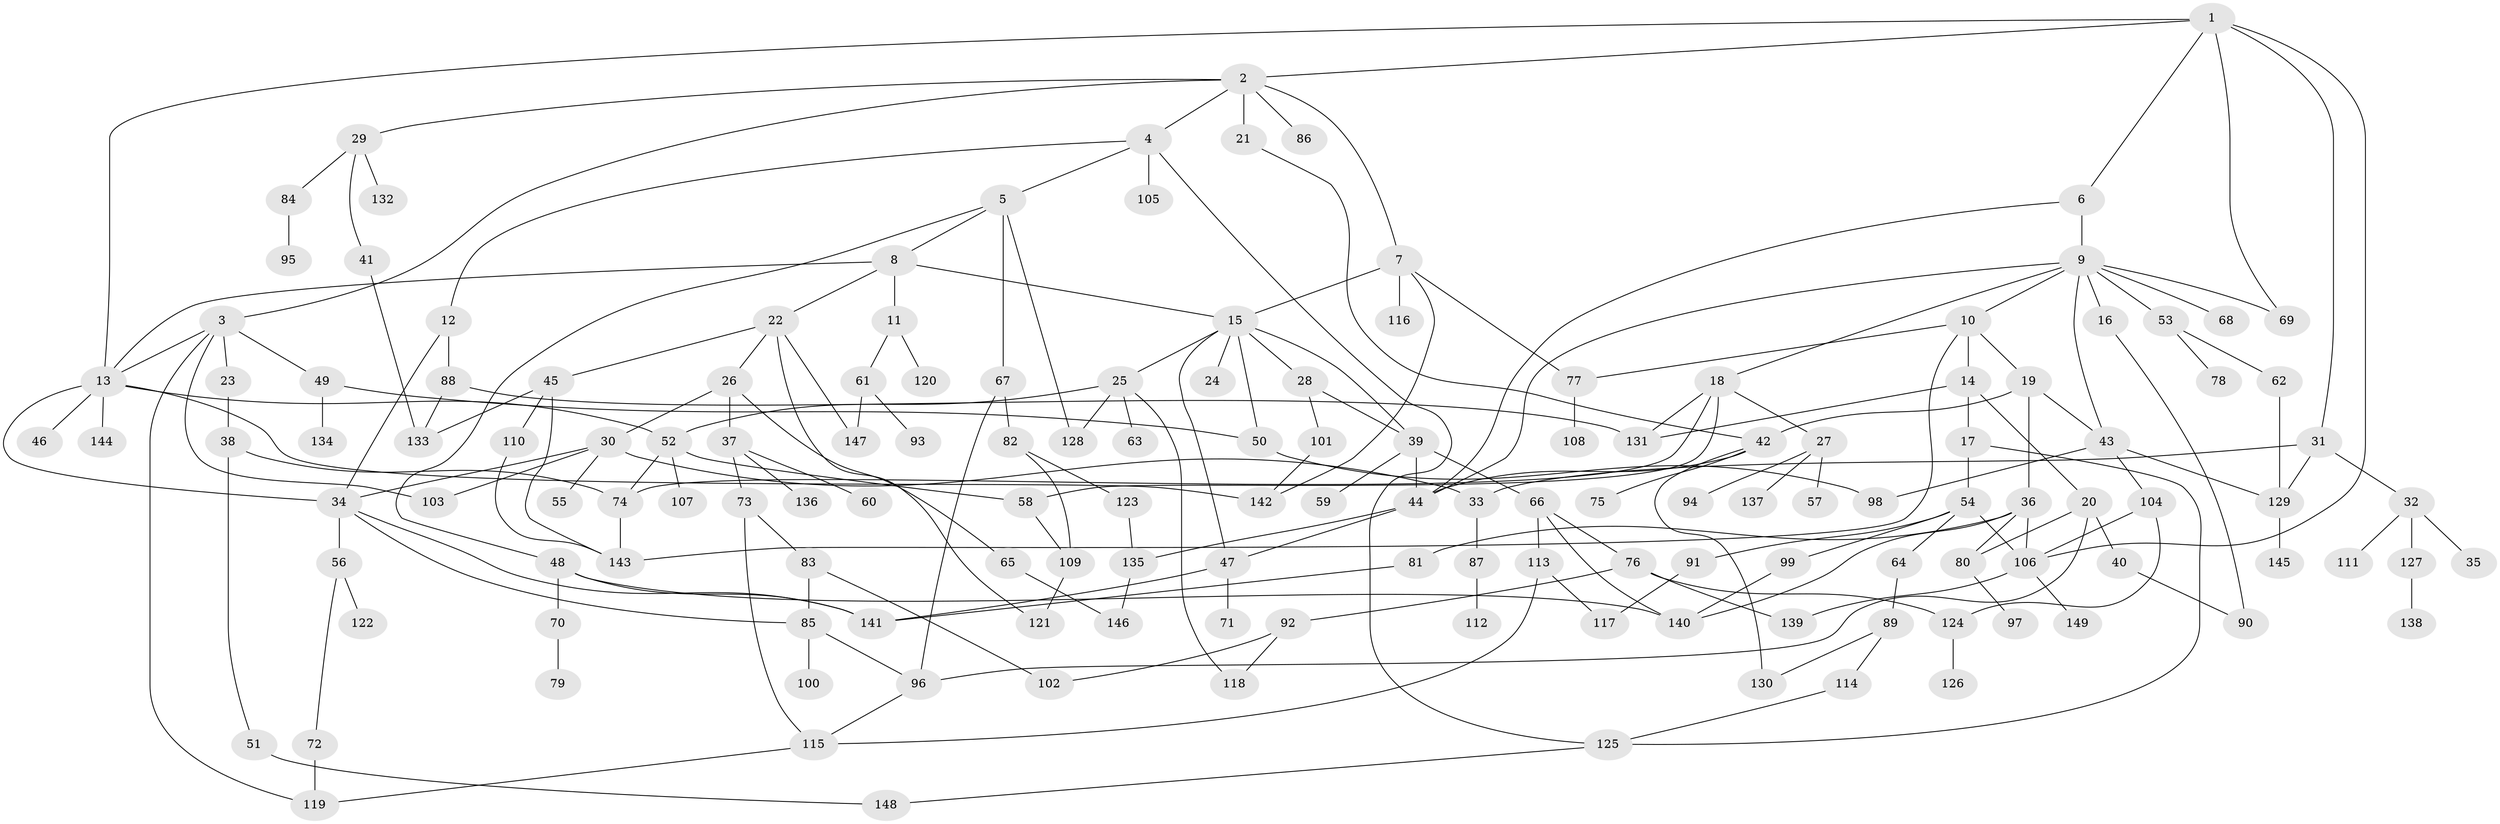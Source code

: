 // coarse degree distribution, {6: 0.04807692307692308, 13: 0.009615384615384616, 4: 0.125, 5: 0.0673076923076923, 3: 0.19230769230769232, 9: 0.009615384615384616, 12: 0.009615384615384616, 2: 0.2692307692307692, 16: 0.009615384615384616, 7: 0.038461538461538464, 1: 0.22115384615384615}
// Generated by graph-tools (version 1.1) at 2025/16/03/04/25 18:16:51]
// undirected, 149 vertices, 214 edges
graph export_dot {
graph [start="1"]
  node [color=gray90,style=filled];
  1;
  2;
  3;
  4;
  5;
  6;
  7;
  8;
  9;
  10;
  11;
  12;
  13;
  14;
  15;
  16;
  17;
  18;
  19;
  20;
  21;
  22;
  23;
  24;
  25;
  26;
  27;
  28;
  29;
  30;
  31;
  32;
  33;
  34;
  35;
  36;
  37;
  38;
  39;
  40;
  41;
  42;
  43;
  44;
  45;
  46;
  47;
  48;
  49;
  50;
  51;
  52;
  53;
  54;
  55;
  56;
  57;
  58;
  59;
  60;
  61;
  62;
  63;
  64;
  65;
  66;
  67;
  68;
  69;
  70;
  71;
  72;
  73;
  74;
  75;
  76;
  77;
  78;
  79;
  80;
  81;
  82;
  83;
  84;
  85;
  86;
  87;
  88;
  89;
  90;
  91;
  92;
  93;
  94;
  95;
  96;
  97;
  98;
  99;
  100;
  101;
  102;
  103;
  104;
  105;
  106;
  107;
  108;
  109;
  110;
  111;
  112;
  113;
  114;
  115;
  116;
  117;
  118;
  119;
  120;
  121;
  122;
  123;
  124;
  125;
  126;
  127;
  128;
  129;
  130;
  131;
  132;
  133;
  134;
  135;
  136;
  137;
  138;
  139;
  140;
  141;
  142;
  143;
  144;
  145;
  146;
  147;
  148;
  149;
  1 -- 2;
  1 -- 6;
  1 -- 31;
  1 -- 69;
  1 -- 13;
  1 -- 106;
  2 -- 3;
  2 -- 4;
  2 -- 7;
  2 -- 21;
  2 -- 29;
  2 -- 86;
  3 -- 23;
  3 -- 49;
  3 -- 103;
  3 -- 119;
  3 -- 13;
  4 -- 5;
  4 -- 12;
  4 -- 105;
  4 -- 125;
  5 -- 8;
  5 -- 48;
  5 -- 67;
  5 -- 128;
  6 -- 9;
  6 -- 44;
  7 -- 15;
  7 -- 77;
  7 -- 116;
  7 -- 142;
  8 -- 11;
  8 -- 13;
  8 -- 22;
  8 -- 15;
  9 -- 10;
  9 -- 16;
  9 -- 18;
  9 -- 53;
  9 -- 68;
  9 -- 44;
  9 -- 69;
  9 -- 43;
  10 -- 14;
  10 -- 19;
  10 -- 77;
  10 -- 143;
  11 -- 61;
  11 -- 120;
  12 -- 88;
  12 -- 34;
  13 -- 46;
  13 -- 144;
  13 -- 52;
  13 -- 34;
  13 -- 142;
  14 -- 17;
  14 -- 20;
  14 -- 131;
  15 -- 24;
  15 -- 25;
  15 -- 28;
  15 -- 39;
  15 -- 50;
  15 -- 47;
  16 -- 90;
  17 -- 54;
  17 -- 125;
  18 -- 27;
  18 -- 58;
  18 -- 74;
  18 -- 131;
  19 -- 36;
  19 -- 42;
  19 -- 43;
  20 -- 40;
  20 -- 80;
  20 -- 96;
  21 -- 42;
  22 -- 26;
  22 -- 45;
  22 -- 121;
  22 -- 147;
  23 -- 38;
  25 -- 52;
  25 -- 63;
  25 -- 128;
  25 -- 118;
  26 -- 30;
  26 -- 37;
  26 -- 65;
  27 -- 57;
  27 -- 94;
  27 -- 137;
  28 -- 101;
  28 -- 39;
  29 -- 41;
  29 -- 84;
  29 -- 132;
  30 -- 34;
  30 -- 55;
  30 -- 33;
  30 -- 103;
  31 -- 32;
  31 -- 33;
  31 -- 129;
  32 -- 35;
  32 -- 111;
  32 -- 127;
  33 -- 87;
  34 -- 56;
  34 -- 141;
  34 -- 85;
  36 -- 81;
  36 -- 106;
  36 -- 140;
  36 -- 80;
  37 -- 60;
  37 -- 73;
  37 -- 136;
  38 -- 51;
  38 -- 74;
  39 -- 59;
  39 -- 66;
  39 -- 44;
  40 -- 90;
  41 -- 133;
  42 -- 75;
  42 -- 130;
  42 -- 44;
  43 -- 98;
  43 -- 104;
  43 -- 129;
  44 -- 47;
  44 -- 135;
  45 -- 110;
  45 -- 133;
  45 -- 143;
  47 -- 71;
  47 -- 141;
  48 -- 70;
  48 -- 140;
  48 -- 141;
  49 -- 50;
  49 -- 134;
  50 -- 98;
  51 -- 148;
  52 -- 107;
  52 -- 74;
  52 -- 58;
  53 -- 62;
  53 -- 78;
  54 -- 64;
  54 -- 91;
  54 -- 99;
  54 -- 106;
  56 -- 72;
  56 -- 122;
  58 -- 109;
  61 -- 93;
  61 -- 147;
  62 -- 129;
  64 -- 89;
  65 -- 146;
  66 -- 76;
  66 -- 113;
  66 -- 140;
  67 -- 82;
  67 -- 96;
  70 -- 79;
  72 -- 119;
  73 -- 83;
  73 -- 115;
  74 -- 143;
  76 -- 92;
  76 -- 124;
  76 -- 139;
  77 -- 108;
  80 -- 97;
  81 -- 141;
  82 -- 109;
  82 -- 123;
  83 -- 85;
  83 -- 102;
  84 -- 95;
  85 -- 100;
  85 -- 96;
  87 -- 112;
  88 -- 131;
  88 -- 133;
  89 -- 114;
  89 -- 130;
  91 -- 117;
  92 -- 102;
  92 -- 118;
  96 -- 115;
  99 -- 140;
  101 -- 142;
  104 -- 124;
  104 -- 106;
  106 -- 149;
  106 -- 139;
  109 -- 121;
  110 -- 143;
  113 -- 115;
  113 -- 117;
  114 -- 125;
  115 -- 119;
  123 -- 135;
  124 -- 126;
  125 -- 148;
  127 -- 138;
  129 -- 145;
  135 -- 146;
}
